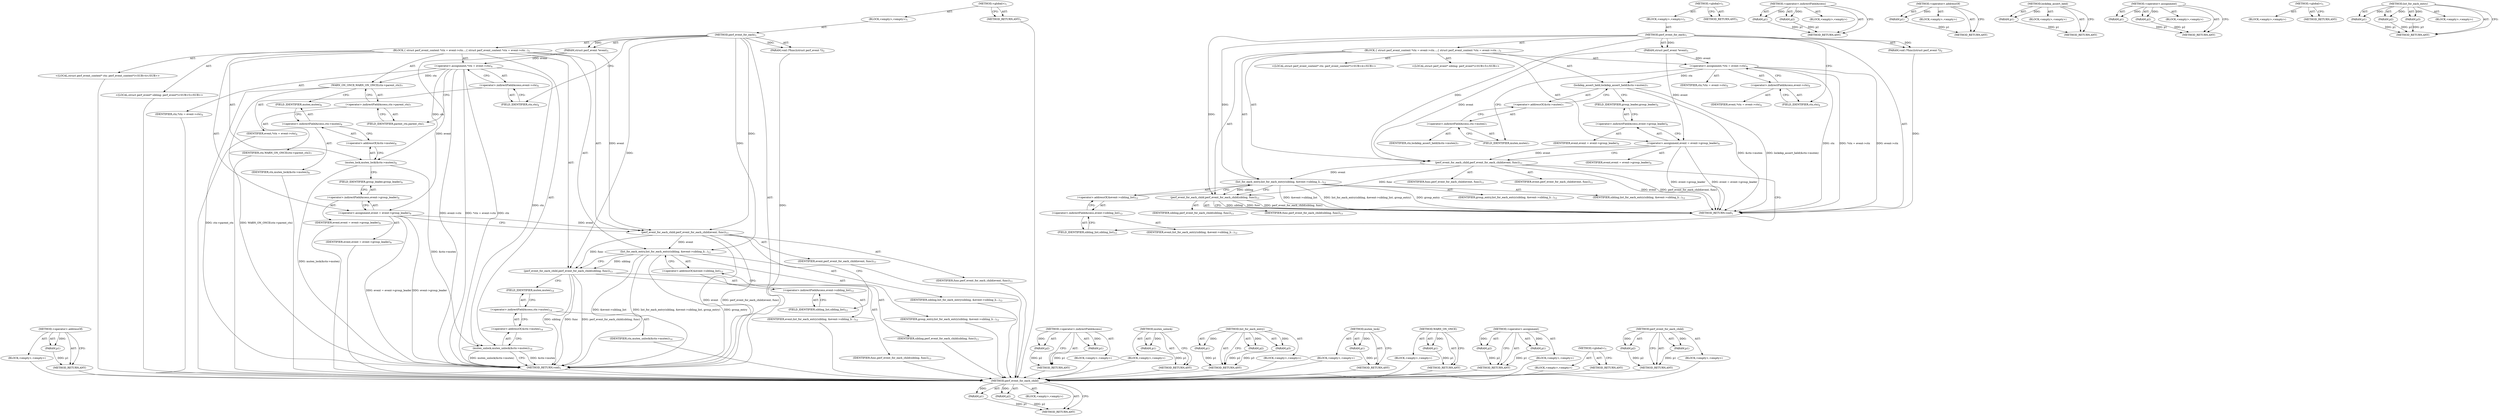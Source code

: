 digraph "list_for_each_entry" {
vulnerable_88 [label=<(METHOD,&lt;operator&gt;.addressOf)>];
vulnerable_89 [label=<(PARAM,p1)>];
vulnerable_90 [label=<(BLOCK,&lt;empty&gt;,&lt;empty&gt;)>];
vulnerable_91 [label=<(METHOD_RETURN,ANY)>];
vulnerable_6 [label=<(METHOD,&lt;global&gt;)<SUB>1</SUB>>];
vulnerable_7 [label=<(BLOCK,&lt;empty&gt;,&lt;empty&gt;)<SUB>1</SUB>>];
vulnerable_8 [label=<(METHOD,perf_event_for_each)<SUB>1</SUB>>];
vulnerable_9 [label=<(PARAM,struct perf_event *event)<SUB>1</SUB>>];
vulnerable_10 [label=<(PARAM,void (*func)(struct perf_event *))<SUB>2</SUB>>];
vulnerable_11 [label=<(BLOCK,{
 	struct perf_event_context *ctx = event-&gt;ctx...,{
 	struct perf_event_context *ctx = event-&gt;ctx...)<SUB>3</SUB>>];
vulnerable_12 [label="<(LOCAL,struct perf_event_context* ctx: perf_event_context*)<SUB>4</SUB>>"];
vulnerable_13 [label=<(&lt;operator&gt;.assignment,*ctx = event-&gt;ctx)<SUB>4</SUB>>];
vulnerable_14 [label=<(IDENTIFIER,ctx,*ctx = event-&gt;ctx)<SUB>4</SUB>>];
vulnerable_15 [label=<(&lt;operator&gt;.indirectFieldAccess,event-&gt;ctx)<SUB>4</SUB>>];
vulnerable_16 [label=<(IDENTIFIER,event,*ctx = event-&gt;ctx)<SUB>4</SUB>>];
vulnerable_17 [label=<(FIELD_IDENTIFIER,ctx,ctx)<SUB>4</SUB>>];
vulnerable_18 [label="<(LOCAL,struct perf_event* sibling: perf_event*)<SUB>5</SUB>>"];
vulnerable_19 [label=<(WARN_ON_ONCE,WARN_ON_ONCE(ctx-&gt;parent_ctx))<SUB>7</SUB>>];
vulnerable_20 [label=<(&lt;operator&gt;.indirectFieldAccess,ctx-&gt;parent_ctx)<SUB>7</SUB>>];
vulnerable_21 [label=<(IDENTIFIER,ctx,WARN_ON_ONCE(ctx-&gt;parent_ctx))<SUB>7</SUB>>];
vulnerable_22 [label=<(FIELD_IDENTIFIER,parent_ctx,parent_ctx)<SUB>7</SUB>>];
vulnerable_23 [label=<(mutex_lock,mutex_lock(&amp;ctx-&gt;mutex))<SUB>8</SUB>>];
vulnerable_24 [label=<(&lt;operator&gt;.addressOf,&amp;ctx-&gt;mutex)<SUB>8</SUB>>];
vulnerable_25 [label=<(&lt;operator&gt;.indirectFieldAccess,ctx-&gt;mutex)<SUB>8</SUB>>];
vulnerable_26 [label=<(IDENTIFIER,ctx,mutex_lock(&amp;ctx-&gt;mutex))<SUB>8</SUB>>];
vulnerable_27 [label=<(FIELD_IDENTIFIER,mutex,mutex)<SUB>8</SUB>>];
vulnerable_28 [label=<(&lt;operator&gt;.assignment,event = event-&gt;group_leader)<SUB>9</SUB>>];
vulnerable_29 [label=<(IDENTIFIER,event,event = event-&gt;group_leader)<SUB>9</SUB>>];
vulnerable_30 [label=<(&lt;operator&gt;.indirectFieldAccess,event-&gt;group_leader)<SUB>9</SUB>>];
vulnerable_31 [label=<(IDENTIFIER,event,event = event-&gt;group_leader)<SUB>9</SUB>>];
vulnerable_32 [label=<(FIELD_IDENTIFIER,group_leader,group_leader)<SUB>9</SUB>>];
vulnerable_33 [label=<(perf_event_for_each_child,perf_event_for_each_child(event, func))<SUB>11</SUB>>];
vulnerable_34 [label=<(IDENTIFIER,event,perf_event_for_each_child(event, func))<SUB>11</SUB>>];
vulnerable_35 [label=<(IDENTIFIER,func,perf_event_for_each_child(event, func))<SUB>11</SUB>>];
vulnerable_36 [label=<(list_for_each_entry,list_for_each_entry(sibling, &amp;event-&gt;sibling_li...)<SUB>12</SUB>>];
vulnerable_37 [label=<(IDENTIFIER,sibling,list_for_each_entry(sibling, &amp;event-&gt;sibling_li...)<SUB>12</SUB>>];
vulnerable_38 [label=<(&lt;operator&gt;.addressOf,&amp;event-&gt;sibling_list)<SUB>12</SUB>>];
vulnerable_39 [label=<(&lt;operator&gt;.indirectFieldAccess,event-&gt;sibling_list)<SUB>12</SUB>>];
vulnerable_40 [label=<(IDENTIFIER,event,list_for_each_entry(sibling, &amp;event-&gt;sibling_li...)<SUB>12</SUB>>];
vulnerable_41 [label=<(FIELD_IDENTIFIER,sibling_list,sibling_list)<SUB>12</SUB>>];
vulnerable_42 [label=<(IDENTIFIER,group_entry,list_for_each_entry(sibling, &amp;event-&gt;sibling_li...)<SUB>12</SUB>>];
vulnerable_43 [label=<(perf_event_for_each_child,perf_event_for_each_child(sibling, func))<SUB>13</SUB>>];
vulnerable_44 [label=<(IDENTIFIER,sibling,perf_event_for_each_child(sibling, func))<SUB>13</SUB>>];
vulnerable_45 [label=<(IDENTIFIER,func,perf_event_for_each_child(sibling, func))<SUB>13</SUB>>];
vulnerable_46 [label=<(mutex_unlock,mutex_unlock(&amp;ctx-&gt;mutex))<SUB>14</SUB>>];
vulnerable_47 [label=<(&lt;operator&gt;.addressOf,&amp;ctx-&gt;mutex)<SUB>14</SUB>>];
vulnerable_48 [label=<(&lt;operator&gt;.indirectFieldAccess,ctx-&gt;mutex)<SUB>14</SUB>>];
vulnerable_49 [label=<(IDENTIFIER,ctx,mutex_unlock(&amp;ctx-&gt;mutex))<SUB>14</SUB>>];
vulnerable_50 [label=<(FIELD_IDENTIFIER,mutex,mutex)<SUB>14</SUB>>];
vulnerable_51 [label=<(METHOD_RETURN,void)<SUB>1</SUB>>];
vulnerable_53 [label=<(METHOD_RETURN,ANY)<SUB>1</SUB>>];
vulnerable_75 [label=<(METHOD,&lt;operator&gt;.indirectFieldAccess)>];
vulnerable_76 [label=<(PARAM,p1)>];
vulnerable_77 [label=<(PARAM,p2)>];
vulnerable_78 [label=<(BLOCK,&lt;empty&gt;,&lt;empty&gt;)>];
vulnerable_79 [label=<(METHOD_RETURN,ANY)>];
vulnerable_103 [label=<(METHOD,mutex_unlock)>];
vulnerable_104 [label=<(PARAM,p1)>];
vulnerable_105 [label=<(BLOCK,&lt;empty&gt;,&lt;empty&gt;)>];
vulnerable_106 [label=<(METHOD_RETURN,ANY)>];
vulnerable_97 [label=<(METHOD,list_for_each_entry)>];
vulnerable_98 [label=<(PARAM,p1)>];
vulnerable_99 [label=<(PARAM,p2)>];
vulnerable_100 [label=<(PARAM,p3)>];
vulnerable_101 [label=<(BLOCK,&lt;empty&gt;,&lt;empty&gt;)>];
vulnerable_102 [label=<(METHOD_RETURN,ANY)>];
vulnerable_84 [label=<(METHOD,mutex_lock)>];
vulnerable_85 [label=<(PARAM,p1)>];
vulnerable_86 [label=<(BLOCK,&lt;empty&gt;,&lt;empty&gt;)>];
vulnerable_87 [label=<(METHOD_RETURN,ANY)>];
vulnerable_80 [label=<(METHOD,WARN_ON_ONCE)>];
vulnerable_81 [label=<(PARAM,p1)>];
vulnerable_82 [label=<(BLOCK,&lt;empty&gt;,&lt;empty&gt;)>];
vulnerable_83 [label=<(METHOD_RETURN,ANY)>];
vulnerable_70 [label=<(METHOD,&lt;operator&gt;.assignment)>];
vulnerable_71 [label=<(PARAM,p1)>];
vulnerable_72 [label=<(PARAM,p2)>];
vulnerable_73 [label=<(BLOCK,&lt;empty&gt;,&lt;empty&gt;)>];
vulnerable_74 [label=<(METHOD_RETURN,ANY)>];
vulnerable_64 [label=<(METHOD,&lt;global&gt;)<SUB>1</SUB>>];
vulnerable_65 [label=<(BLOCK,&lt;empty&gt;,&lt;empty&gt;)>];
vulnerable_66 [label=<(METHOD_RETURN,ANY)>];
vulnerable_92 [label=<(METHOD,perf_event_for_each_child)>];
vulnerable_93 [label=<(PARAM,p1)>];
vulnerable_94 [label=<(PARAM,p2)>];
vulnerable_95 [label=<(BLOCK,&lt;empty&gt;,&lt;empty&gt;)>];
vulnerable_96 [label=<(METHOD_RETURN,ANY)>];
fixed_79 [label=<(METHOD,perf_event_for_each_child)>];
fixed_80 [label=<(PARAM,p1)>];
fixed_81 [label=<(PARAM,p2)>];
fixed_82 [label=<(BLOCK,&lt;empty&gt;,&lt;empty&gt;)>];
fixed_83 [label=<(METHOD_RETURN,ANY)>];
fixed_6 [label=<(METHOD,&lt;global&gt;)<SUB>1</SUB>>];
fixed_7 [label=<(BLOCK,&lt;empty&gt;,&lt;empty&gt;)<SUB>1</SUB>>];
fixed_8 [label=<(METHOD,perf_event_for_each)<SUB>1</SUB>>];
fixed_9 [label=<(PARAM,struct perf_event *event)<SUB>1</SUB>>];
fixed_10 [label=<(PARAM,void (*func)(struct perf_event *))<SUB>2</SUB>>];
fixed_11 [label=<(BLOCK,{
 	struct perf_event_context *ctx = event-&gt;ctx...,{
 	struct perf_event_context *ctx = event-&gt;ctx...)<SUB>3</SUB>>];
fixed_12 [label="<(LOCAL,struct perf_event_context* ctx: perf_event_context*)<SUB>4</SUB>>"];
fixed_13 [label=<(&lt;operator&gt;.assignment,*ctx = event-&gt;ctx)<SUB>4</SUB>>];
fixed_14 [label=<(IDENTIFIER,ctx,*ctx = event-&gt;ctx)<SUB>4</SUB>>];
fixed_15 [label=<(&lt;operator&gt;.indirectFieldAccess,event-&gt;ctx)<SUB>4</SUB>>];
fixed_16 [label=<(IDENTIFIER,event,*ctx = event-&gt;ctx)<SUB>4</SUB>>];
fixed_17 [label=<(FIELD_IDENTIFIER,ctx,ctx)<SUB>4</SUB>>];
fixed_18 [label="<(LOCAL,struct perf_event* sibling: perf_event*)<SUB>5</SUB>>"];
fixed_19 [label=<(lockdep_assert_held,lockdep_assert_held(&amp;ctx-&gt;mutex))<SUB>7</SUB>>];
fixed_20 [label=<(&lt;operator&gt;.addressOf,&amp;ctx-&gt;mutex)<SUB>7</SUB>>];
fixed_21 [label=<(&lt;operator&gt;.indirectFieldAccess,ctx-&gt;mutex)<SUB>7</SUB>>];
fixed_22 [label=<(IDENTIFIER,ctx,lockdep_assert_held(&amp;ctx-&gt;mutex))<SUB>7</SUB>>];
fixed_23 [label=<(FIELD_IDENTIFIER,mutex,mutex)<SUB>7</SUB>>];
fixed_24 [label=<(&lt;operator&gt;.assignment,event = event-&gt;group_leader)<SUB>9</SUB>>];
fixed_25 [label=<(IDENTIFIER,event,event = event-&gt;group_leader)<SUB>9</SUB>>];
fixed_26 [label=<(&lt;operator&gt;.indirectFieldAccess,event-&gt;group_leader)<SUB>9</SUB>>];
fixed_27 [label=<(IDENTIFIER,event,event = event-&gt;group_leader)<SUB>9</SUB>>];
fixed_28 [label=<(FIELD_IDENTIFIER,group_leader,group_leader)<SUB>9</SUB>>];
fixed_29 [label=<(perf_event_for_each_child,perf_event_for_each_child(event, func))<SUB>11</SUB>>];
fixed_30 [label=<(IDENTIFIER,event,perf_event_for_each_child(event, func))<SUB>11</SUB>>];
fixed_31 [label=<(IDENTIFIER,func,perf_event_for_each_child(event, func))<SUB>11</SUB>>];
fixed_32 [label=<(list_for_each_entry,list_for_each_entry(sibling, &amp;event-&gt;sibling_li...)<SUB>12</SUB>>];
fixed_33 [label=<(IDENTIFIER,sibling,list_for_each_entry(sibling, &amp;event-&gt;sibling_li...)<SUB>12</SUB>>];
fixed_34 [label=<(&lt;operator&gt;.addressOf,&amp;event-&gt;sibling_list)<SUB>12</SUB>>];
fixed_35 [label=<(&lt;operator&gt;.indirectFieldAccess,event-&gt;sibling_list)<SUB>12</SUB>>];
fixed_36 [label=<(IDENTIFIER,event,list_for_each_entry(sibling, &amp;event-&gt;sibling_li...)<SUB>12</SUB>>];
fixed_37 [label=<(FIELD_IDENTIFIER,sibling_list,sibling_list)<SUB>12</SUB>>];
fixed_38 [label=<(IDENTIFIER,group_entry,list_for_each_entry(sibling, &amp;event-&gt;sibling_li...)<SUB>12</SUB>>];
fixed_39 [label=<(perf_event_for_each_child,perf_event_for_each_child(sibling, func))<SUB>13</SUB>>];
fixed_40 [label=<(IDENTIFIER,sibling,perf_event_for_each_child(sibling, func))<SUB>13</SUB>>];
fixed_41 [label=<(IDENTIFIER,func,perf_event_for_each_child(sibling, func))<SUB>13</SUB>>];
fixed_42 [label=<(METHOD_RETURN,void)<SUB>1</SUB>>];
fixed_44 [label=<(METHOD_RETURN,ANY)<SUB>1</SUB>>];
fixed_66 [label=<(METHOD,&lt;operator&gt;.indirectFieldAccess)>];
fixed_67 [label=<(PARAM,p1)>];
fixed_68 [label=<(PARAM,p2)>];
fixed_69 [label=<(BLOCK,&lt;empty&gt;,&lt;empty&gt;)>];
fixed_70 [label=<(METHOD_RETURN,ANY)>];
fixed_75 [label=<(METHOD,&lt;operator&gt;.addressOf)>];
fixed_76 [label=<(PARAM,p1)>];
fixed_77 [label=<(BLOCK,&lt;empty&gt;,&lt;empty&gt;)>];
fixed_78 [label=<(METHOD_RETURN,ANY)>];
fixed_71 [label=<(METHOD,lockdep_assert_held)>];
fixed_72 [label=<(PARAM,p1)>];
fixed_73 [label=<(BLOCK,&lt;empty&gt;,&lt;empty&gt;)>];
fixed_74 [label=<(METHOD_RETURN,ANY)>];
fixed_61 [label=<(METHOD,&lt;operator&gt;.assignment)>];
fixed_62 [label=<(PARAM,p1)>];
fixed_63 [label=<(PARAM,p2)>];
fixed_64 [label=<(BLOCK,&lt;empty&gt;,&lt;empty&gt;)>];
fixed_65 [label=<(METHOD_RETURN,ANY)>];
fixed_55 [label=<(METHOD,&lt;global&gt;)<SUB>1</SUB>>];
fixed_56 [label=<(BLOCK,&lt;empty&gt;,&lt;empty&gt;)>];
fixed_57 [label=<(METHOD_RETURN,ANY)>];
fixed_84 [label=<(METHOD,list_for_each_entry)>];
fixed_85 [label=<(PARAM,p1)>];
fixed_86 [label=<(PARAM,p2)>];
fixed_87 [label=<(PARAM,p3)>];
fixed_88 [label=<(BLOCK,&lt;empty&gt;,&lt;empty&gt;)>];
fixed_89 [label=<(METHOD_RETURN,ANY)>];
vulnerable_88 -> vulnerable_89  [key=0, label="AST: "];
vulnerable_88 -> vulnerable_89  [key=1, label="DDG: "];
vulnerable_88 -> vulnerable_90  [key=0, label="AST: "];
vulnerable_88 -> vulnerable_91  [key=0, label="AST: "];
vulnerable_88 -> vulnerable_91  [key=1, label="CFG: "];
vulnerable_89 -> vulnerable_91  [key=0, label="DDG: p1"];
vulnerable_90 -> fixed_79  [key=0];
vulnerable_91 -> fixed_79  [key=0];
vulnerable_6 -> vulnerable_7  [key=0, label="AST: "];
vulnerable_6 -> vulnerable_53  [key=0, label="AST: "];
vulnerable_6 -> vulnerable_53  [key=1, label="CFG: "];
vulnerable_7 -> vulnerable_8  [key=0, label="AST: "];
vulnerable_8 -> vulnerable_9  [key=0, label="AST: "];
vulnerable_8 -> vulnerable_9  [key=1, label="DDG: "];
vulnerable_8 -> vulnerable_10  [key=0, label="AST: "];
vulnerable_8 -> vulnerable_10  [key=1, label="DDG: "];
vulnerable_8 -> vulnerable_11  [key=0, label="AST: "];
vulnerable_8 -> vulnerable_51  [key=0, label="AST: "];
vulnerable_8 -> vulnerable_17  [key=0, label="CFG: "];
vulnerable_8 -> vulnerable_33  [key=0, label="DDG: "];
vulnerable_8 -> vulnerable_36  [key=0, label="DDG: "];
vulnerable_8 -> vulnerable_43  [key=0, label="DDG: "];
vulnerable_9 -> vulnerable_13  [key=0, label="DDG: event"];
vulnerable_9 -> vulnerable_28  [key=0, label="DDG: event"];
vulnerable_9 -> vulnerable_33  [key=0, label="DDG: event"];
vulnerable_10 -> vulnerable_51  [key=0, label="DDG: "];
vulnerable_11 -> vulnerable_12  [key=0, label="AST: "];
vulnerable_11 -> vulnerable_13  [key=0, label="AST: "];
vulnerable_11 -> vulnerable_18  [key=0, label="AST: "];
vulnerable_11 -> vulnerable_19  [key=0, label="AST: "];
vulnerable_11 -> vulnerable_23  [key=0, label="AST: "];
vulnerable_11 -> vulnerable_28  [key=0, label="AST: "];
vulnerable_11 -> vulnerable_33  [key=0, label="AST: "];
vulnerable_11 -> vulnerable_36  [key=0, label="AST: "];
vulnerable_11 -> vulnerable_43  [key=0, label="AST: "];
vulnerable_11 -> vulnerable_46  [key=0, label="AST: "];
vulnerable_12 -> fixed_79  [key=0];
vulnerable_13 -> vulnerable_14  [key=0, label="AST: "];
vulnerable_13 -> vulnerable_15  [key=0, label="AST: "];
vulnerable_13 -> vulnerable_22  [key=0, label="CFG: "];
vulnerable_13 -> vulnerable_51  [key=0, label="DDG: ctx"];
vulnerable_13 -> vulnerable_51  [key=1, label="DDG: event-&gt;ctx"];
vulnerable_13 -> vulnerable_51  [key=2, label="DDG: *ctx = event-&gt;ctx"];
vulnerable_13 -> vulnerable_19  [key=0, label="DDG: ctx"];
vulnerable_13 -> vulnerable_23  [key=0, label="DDG: ctx"];
vulnerable_13 -> vulnerable_46  [key=0, label="DDG: ctx"];
vulnerable_14 -> fixed_79  [key=0];
vulnerable_15 -> vulnerable_16  [key=0, label="AST: "];
vulnerable_15 -> vulnerable_17  [key=0, label="AST: "];
vulnerable_15 -> vulnerable_13  [key=0, label="CFG: "];
vulnerable_16 -> fixed_79  [key=0];
vulnerable_17 -> vulnerable_15  [key=0, label="CFG: "];
vulnerable_18 -> fixed_79  [key=0];
vulnerable_19 -> vulnerable_20  [key=0, label="AST: "];
vulnerable_19 -> vulnerable_27  [key=0, label="CFG: "];
vulnerable_19 -> vulnerable_51  [key=0, label="DDG: ctx-&gt;parent_ctx"];
vulnerable_19 -> vulnerable_51  [key=1, label="DDG: WARN_ON_ONCE(ctx-&gt;parent_ctx)"];
vulnerable_20 -> vulnerable_21  [key=0, label="AST: "];
vulnerable_20 -> vulnerable_22  [key=0, label="AST: "];
vulnerable_20 -> vulnerable_19  [key=0, label="CFG: "];
vulnerable_21 -> fixed_79  [key=0];
vulnerable_22 -> vulnerable_20  [key=0, label="CFG: "];
vulnerable_23 -> vulnerable_24  [key=0, label="AST: "];
vulnerable_23 -> vulnerable_32  [key=0, label="CFG: "];
vulnerable_23 -> vulnerable_51  [key=0, label="DDG: mutex_lock(&amp;ctx-&gt;mutex)"];
vulnerable_23 -> vulnerable_46  [key=0, label="DDG: &amp;ctx-&gt;mutex"];
vulnerable_24 -> vulnerable_25  [key=0, label="AST: "];
vulnerable_24 -> vulnerable_23  [key=0, label="CFG: "];
vulnerable_25 -> vulnerable_26  [key=0, label="AST: "];
vulnerable_25 -> vulnerable_27  [key=0, label="AST: "];
vulnerable_25 -> vulnerable_24  [key=0, label="CFG: "];
vulnerable_26 -> fixed_79  [key=0];
vulnerable_27 -> vulnerable_25  [key=0, label="CFG: "];
vulnerable_28 -> vulnerable_29  [key=0, label="AST: "];
vulnerable_28 -> vulnerable_30  [key=0, label="AST: "];
vulnerable_28 -> vulnerable_33  [key=0, label="CFG: "];
vulnerable_28 -> vulnerable_33  [key=1, label="DDG: event"];
vulnerable_28 -> vulnerable_51  [key=0, label="DDG: event-&gt;group_leader"];
vulnerable_28 -> vulnerable_51  [key=1, label="DDG: event = event-&gt;group_leader"];
vulnerable_29 -> fixed_79  [key=0];
vulnerable_30 -> vulnerable_31  [key=0, label="AST: "];
vulnerable_30 -> vulnerable_32  [key=0, label="AST: "];
vulnerable_30 -> vulnerable_28  [key=0, label="CFG: "];
vulnerable_31 -> fixed_79  [key=0];
vulnerable_32 -> vulnerable_30  [key=0, label="CFG: "];
vulnerable_33 -> vulnerable_34  [key=0, label="AST: "];
vulnerable_33 -> vulnerable_35  [key=0, label="AST: "];
vulnerable_33 -> vulnerable_41  [key=0, label="CFG: "];
vulnerable_33 -> vulnerable_51  [key=0, label="DDG: event"];
vulnerable_33 -> vulnerable_51  [key=1, label="DDG: perf_event_for_each_child(event, func)"];
vulnerable_33 -> vulnerable_36  [key=0, label="DDG: event"];
vulnerable_33 -> vulnerable_43  [key=0, label="DDG: func"];
vulnerable_34 -> fixed_79  [key=0];
vulnerable_35 -> fixed_79  [key=0];
vulnerable_36 -> vulnerable_37  [key=0, label="AST: "];
vulnerable_36 -> vulnerable_38  [key=0, label="AST: "];
vulnerable_36 -> vulnerable_42  [key=0, label="AST: "];
vulnerable_36 -> vulnerable_43  [key=0, label="CFG: "];
vulnerable_36 -> vulnerable_43  [key=1, label="DDG: sibling"];
vulnerable_36 -> vulnerable_51  [key=0, label="DDG: &amp;event-&gt;sibling_list"];
vulnerable_36 -> vulnerable_51  [key=1, label="DDG: list_for_each_entry(sibling, &amp;event-&gt;sibling_list, group_entry)"];
vulnerable_36 -> vulnerable_51  [key=2, label="DDG: group_entry"];
vulnerable_37 -> fixed_79  [key=0];
vulnerable_38 -> vulnerable_39  [key=0, label="AST: "];
vulnerable_38 -> vulnerable_36  [key=0, label="CFG: "];
vulnerable_39 -> vulnerable_40  [key=0, label="AST: "];
vulnerable_39 -> vulnerable_41  [key=0, label="AST: "];
vulnerable_39 -> vulnerable_38  [key=0, label="CFG: "];
vulnerable_40 -> fixed_79  [key=0];
vulnerable_41 -> vulnerable_39  [key=0, label="CFG: "];
vulnerable_42 -> fixed_79  [key=0];
vulnerable_43 -> vulnerable_44  [key=0, label="AST: "];
vulnerable_43 -> vulnerable_45  [key=0, label="AST: "];
vulnerable_43 -> vulnerable_50  [key=0, label="CFG: "];
vulnerable_43 -> vulnerable_51  [key=0, label="DDG: sibling"];
vulnerable_43 -> vulnerable_51  [key=1, label="DDG: func"];
vulnerable_43 -> vulnerable_51  [key=2, label="DDG: perf_event_for_each_child(sibling, func)"];
vulnerable_44 -> fixed_79  [key=0];
vulnerable_45 -> fixed_79  [key=0];
vulnerable_46 -> vulnerable_47  [key=0, label="AST: "];
vulnerable_46 -> vulnerable_51  [key=0, label="CFG: "];
vulnerable_46 -> vulnerable_51  [key=1, label="DDG: &amp;ctx-&gt;mutex"];
vulnerable_46 -> vulnerable_51  [key=2, label="DDG: mutex_unlock(&amp;ctx-&gt;mutex)"];
vulnerable_47 -> vulnerable_48  [key=0, label="AST: "];
vulnerable_47 -> vulnerable_46  [key=0, label="CFG: "];
vulnerable_48 -> vulnerable_49  [key=0, label="AST: "];
vulnerable_48 -> vulnerable_50  [key=0, label="AST: "];
vulnerable_48 -> vulnerable_47  [key=0, label="CFG: "];
vulnerable_49 -> fixed_79  [key=0];
vulnerable_50 -> vulnerable_48  [key=0, label="CFG: "];
vulnerable_51 -> fixed_79  [key=0];
vulnerable_53 -> fixed_79  [key=0];
vulnerable_75 -> vulnerable_76  [key=0, label="AST: "];
vulnerable_75 -> vulnerable_76  [key=1, label="DDG: "];
vulnerable_75 -> vulnerable_78  [key=0, label="AST: "];
vulnerable_75 -> vulnerable_77  [key=0, label="AST: "];
vulnerable_75 -> vulnerable_77  [key=1, label="DDG: "];
vulnerable_75 -> vulnerable_79  [key=0, label="AST: "];
vulnerable_75 -> vulnerable_79  [key=1, label="CFG: "];
vulnerable_76 -> vulnerable_79  [key=0, label="DDG: p1"];
vulnerable_77 -> vulnerable_79  [key=0, label="DDG: p2"];
vulnerable_78 -> fixed_79  [key=0];
vulnerable_79 -> fixed_79  [key=0];
vulnerable_103 -> vulnerable_104  [key=0, label="AST: "];
vulnerable_103 -> vulnerable_104  [key=1, label="DDG: "];
vulnerable_103 -> vulnerable_105  [key=0, label="AST: "];
vulnerable_103 -> vulnerable_106  [key=0, label="AST: "];
vulnerable_103 -> vulnerable_106  [key=1, label="CFG: "];
vulnerable_104 -> vulnerable_106  [key=0, label="DDG: p1"];
vulnerable_105 -> fixed_79  [key=0];
vulnerable_106 -> fixed_79  [key=0];
vulnerable_97 -> vulnerable_98  [key=0, label="AST: "];
vulnerable_97 -> vulnerable_98  [key=1, label="DDG: "];
vulnerable_97 -> vulnerable_101  [key=0, label="AST: "];
vulnerable_97 -> vulnerable_99  [key=0, label="AST: "];
vulnerable_97 -> vulnerable_99  [key=1, label="DDG: "];
vulnerable_97 -> vulnerable_102  [key=0, label="AST: "];
vulnerable_97 -> vulnerable_102  [key=1, label="CFG: "];
vulnerable_97 -> vulnerable_100  [key=0, label="AST: "];
vulnerable_97 -> vulnerable_100  [key=1, label="DDG: "];
vulnerable_98 -> vulnerable_102  [key=0, label="DDG: p1"];
vulnerable_99 -> vulnerable_102  [key=0, label="DDG: p2"];
vulnerable_100 -> vulnerable_102  [key=0, label="DDG: p3"];
vulnerable_101 -> fixed_79  [key=0];
vulnerable_102 -> fixed_79  [key=0];
vulnerable_84 -> vulnerable_85  [key=0, label="AST: "];
vulnerable_84 -> vulnerable_85  [key=1, label="DDG: "];
vulnerable_84 -> vulnerable_86  [key=0, label="AST: "];
vulnerable_84 -> vulnerable_87  [key=0, label="AST: "];
vulnerable_84 -> vulnerable_87  [key=1, label="CFG: "];
vulnerable_85 -> vulnerable_87  [key=0, label="DDG: p1"];
vulnerable_86 -> fixed_79  [key=0];
vulnerable_87 -> fixed_79  [key=0];
vulnerable_80 -> vulnerable_81  [key=0, label="AST: "];
vulnerable_80 -> vulnerable_81  [key=1, label="DDG: "];
vulnerable_80 -> vulnerable_82  [key=0, label="AST: "];
vulnerable_80 -> vulnerable_83  [key=0, label="AST: "];
vulnerable_80 -> vulnerable_83  [key=1, label="CFG: "];
vulnerable_81 -> vulnerable_83  [key=0, label="DDG: p1"];
vulnerable_82 -> fixed_79  [key=0];
vulnerable_83 -> fixed_79  [key=0];
vulnerable_70 -> vulnerable_71  [key=0, label="AST: "];
vulnerable_70 -> vulnerable_71  [key=1, label="DDG: "];
vulnerable_70 -> vulnerable_73  [key=0, label="AST: "];
vulnerable_70 -> vulnerable_72  [key=0, label="AST: "];
vulnerable_70 -> vulnerable_72  [key=1, label="DDG: "];
vulnerable_70 -> vulnerable_74  [key=0, label="AST: "];
vulnerable_70 -> vulnerable_74  [key=1, label="CFG: "];
vulnerable_71 -> vulnerable_74  [key=0, label="DDG: p1"];
vulnerable_72 -> vulnerable_74  [key=0, label="DDG: p2"];
vulnerable_73 -> fixed_79  [key=0];
vulnerable_74 -> fixed_79  [key=0];
vulnerable_64 -> vulnerable_65  [key=0, label="AST: "];
vulnerable_64 -> vulnerable_66  [key=0, label="AST: "];
vulnerable_64 -> vulnerable_66  [key=1, label="CFG: "];
vulnerable_65 -> fixed_79  [key=0];
vulnerable_66 -> fixed_79  [key=0];
vulnerable_92 -> vulnerable_93  [key=0, label="AST: "];
vulnerable_92 -> vulnerable_93  [key=1, label="DDG: "];
vulnerable_92 -> vulnerable_95  [key=0, label="AST: "];
vulnerable_92 -> vulnerable_94  [key=0, label="AST: "];
vulnerable_92 -> vulnerable_94  [key=1, label="DDG: "];
vulnerable_92 -> vulnerable_96  [key=0, label="AST: "];
vulnerable_92 -> vulnerable_96  [key=1, label="CFG: "];
vulnerable_93 -> vulnerable_96  [key=0, label="DDG: p1"];
vulnerable_94 -> vulnerable_96  [key=0, label="DDG: p2"];
vulnerable_95 -> fixed_79  [key=0];
vulnerable_96 -> fixed_79  [key=0];
fixed_79 -> fixed_80  [key=0, label="AST: "];
fixed_79 -> fixed_80  [key=1, label="DDG: "];
fixed_79 -> fixed_82  [key=0, label="AST: "];
fixed_79 -> fixed_81  [key=0, label="AST: "];
fixed_79 -> fixed_81  [key=1, label="DDG: "];
fixed_79 -> fixed_83  [key=0, label="AST: "];
fixed_79 -> fixed_83  [key=1, label="CFG: "];
fixed_80 -> fixed_83  [key=0, label="DDG: p1"];
fixed_81 -> fixed_83  [key=0, label="DDG: p2"];
fixed_6 -> fixed_7  [key=0, label="AST: "];
fixed_6 -> fixed_44  [key=0, label="AST: "];
fixed_6 -> fixed_44  [key=1, label="CFG: "];
fixed_7 -> fixed_8  [key=0, label="AST: "];
fixed_8 -> fixed_9  [key=0, label="AST: "];
fixed_8 -> fixed_9  [key=1, label="DDG: "];
fixed_8 -> fixed_10  [key=0, label="AST: "];
fixed_8 -> fixed_10  [key=1, label="DDG: "];
fixed_8 -> fixed_11  [key=0, label="AST: "];
fixed_8 -> fixed_42  [key=0, label="AST: "];
fixed_8 -> fixed_17  [key=0, label="CFG: "];
fixed_8 -> fixed_29  [key=0, label="DDG: "];
fixed_8 -> fixed_32  [key=0, label="DDG: "];
fixed_8 -> fixed_39  [key=0, label="DDG: "];
fixed_9 -> fixed_13  [key=0, label="DDG: event"];
fixed_9 -> fixed_24  [key=0, label="DDG: event"];
fixed_9 -> fixed_29  [key=0, label="DDG: event"];
fixed_10 -> fixed_42  [key=0, label="DDG: "];
fixed_11 -> fixed_12  [key=0, label="AST: "];
fixed_11 -> fixed_13  [key=0, label="AST: "];
fixed_11 -> fixed_18  [key=0, label="AST: "];
fixed_11 -> fixed_19  [key=0, label="AST: "];
fixed_11 -> fixed_24  [key=0, label="AST: "];
fixed_11 -> fixed_29  [key=0, label="AST: "];
fixed_11 -> fixed_32  [key=0, label="AST: "];
fixed_11 -> fixed_39  [key=0, label="AST: "];
fixed_13 -> fixed_14  [key=0, label="AST: "];
fixed_13 -> fixed_15  [key=0, label="AST: "];
fixed_13 -> fixed_23  [key=0, label="CFG: "];
fixed_13 -> fixed_42  [key=0, label="DDG: ctx"];
fixed_13 -> fixed_42  [key=1, label="DDG: event-&gt;ctx"];
fixed_13 -> fixed_42  [key=2, label="DDG: *ctx = event-&gt;ctx"];
fixed_13 -> fixed_19  [key=0, label="DDG: ctx"];
fixed_15 -> fixed_16  [key=0, label="AST: "];
fixed_15 -> fixed_17  [key=0, label="AST: "];
fixed_15 -> fixed_13  [key=0, label="CFG: "];
fixed_17 -> fixed_15  [key=0, label="CFG: "];
fixed_19 -> fixed_20  [key=0, label="AST: "];
fixed_19 -> fixed_28  [key=0, label="CFG: "];
fixed_19 -> fixed_42  [key=0, label="DDG: &amp;ctx-&gt;mutex"];
fixed_19 -> fixed_42  [key=1, label="DDG: lockdep_assert_held(&amp;ctx-&gt;mutex)"];
fixed_20 -> fixed_21  [key=0, label="AST: "];
fixed_20 -> fixed_19  [key=0, label="CFG: "];
fixed_21 -> fixed_22  [key=0, label="AST: "];
fixed_21 -> fixed_23  [key=0, label="AST: "];
fixed_21 -> fixed_20  [key=0, label="CFG: "];
fixed_23 -> fixed_21  [key=0, label="CFG: "];
fixed_24 -> fixed_25  [key=0, label="AST: "];
fixed_24 -> fixed_26  [key=0, label="AST: "];
fixed_24 -> fixed_29  [key=0, label="CFG: "];
fixed_24 -> fixed_29  [key=1, label="DDG: event"];
fixed_24 -> fixed_42  [key=0, label="DDG: event-&gt;group_leader"];
fixed_24 -> fixed_42  [key=1, label="DDG: event = event-&gt;group_leader"];
fixed_26 -> fixed_27  [key=0, label="AST: "];
fixed_26 -> fixed_28  [key=0, label="AST: "];
fixed_26 -> fixed_24  [key=0, label="CFG: "];
fixed_28 -> fixed_26  [key=0, label="CFG: "];
fixed_29 -> fixed_30  [key=0, label="AST: "];
fixed_29 -> fixed_31  [key=0, label="AST: "];
fixed_29 -> fixed_37  [key=0, label="CFG: "];
fixed_29 -> fixed_42  [key=0, label="DDG: event"];
fixed_29 -> fixed_42  [key=1, label="DDG: perf_event_for_each_child(event, func)"];
fixed_29 -> fixed_32  [key=0, label="DDG: event"];
fixed_29 -> fixed_39  [key=0, label="DDG: func"];
fixed_32 -> fixed_33  [key=0, label="AST: "];
fixed_32 -> fixed_34  [key=0, label="AST: "];
fixed_32 -> fixed_38  [key=0, label="AST: "];
fixed_32 -> fixed_39  [key=0, label="CFG: "];
fixed_32 -> fixed_39  [key=1, label="DDG: sibling"];
fixed_32 -> fixed_42  [key=0, label="DDG: &amp;event-&gt;sibling_list"];
fixed_32 -> fixed_42  [key=1, label="DDG: list_for_each_entry(sibling, &amp;event-&gt;sibling_list, group_entry)"];
fixed_32 -> fixed_42  [key=2, label="DDG: group_entry"];
fixed_34 -> fixed_35  [key=0, label="AST: "];
fixed_34 -> fixed_32  [key=0, label="CFG: "];
fixed_35 -> fixed_36  [key=0, label="AST: "];
fixed_35 -> fixed_37  [key=0, label="AST: "];
fixed_35 -> fixed_34  [key=0, label="CFG: "];
fixed_37 -> fixed_35  [key=0, label="CFG: "];
fixed_39 -> fixed_40  [key=0, label="AST: "];
fixed_39 -> fixed_41  [key=0, label="AST: "];
fixed_39 -> fixed_42  [key=0, label="CFG: "];
fixed_39 -> fixed_42  [key=1, label="DDG: sibling"];
fixed_39 -> fixed_42  [key=2, label="DDG: func"];
fixed_39 -> fixed_42  [key=3, label="DDG: perf_event_for_each_child(sibling, func)"];
fixed_66 -> fixed_67  [key=0, label="AST: "];
fixed_66 -> fixed_67  [key=1, label="DDG: "];
fixed_66 -> fixed_69  [key=0, label="AST: "];
fixed_66 -> fixed_68  [key=0, label="AST: "];
fixed_66 -> fixed_68  [key=1, label="DDG: "];
fixed_66 -> fixed_70  [key=0, label="AST: "];
fixed_66 -> fixed_70  [key=1, label="CFG: "];
fixed_67 -> fixed_70  [key=0, label="DDG: p1"];
fixed_68 -> fixed_70  [key=0, label="DDG: p2"];
fixed_75 -> fixed_76  [key=0, label="AST: "];
fixed_75 -> fixed_76  [key=1, label="DDG: "];
fixed_75 -> fixed_77  [key=0, label="AST: "];
fixed_75 -> fixed_78  [key=0, label="AST: "];
fixed_75 -> fixed_78  [key=1, label="CFG: "];
fixed_76 -> fixed_78  [key=0, label="DDG: p1"];
fixed_71 -> fixed_72  [key=0, label="AST: "];
fixed_71 -> fixed_72  [key=1, label="DDG: "];
fixed_71 -> fixed_73  [key=0, label="AST: "];
fixed_71 -> fixed_74  [key=0, label="AST: "];
fixed_71 -> fixed_74  [key=1, label="CFG: "];
fixed_72 -> fixed_74  [key=0, label="DDG: p1"];
fixed_61 -> fixed_62  [key=0, label="AST: "];
fixed_61 -> fixed_62  [key=1, label="DDG: "];
fixed_61 -> fixed_64  [key=0, label="AST: "];
fixed_61 -> fixed_63  [key=0, label="AST: "];
fixed_61 -> fixed_63  [key=1, label="DDG: "];
fixed_61 -> fixed_65  [key=0, label="AST: "];
fixed_61 -> fixed_65  [key=1, label="CFG: "];
fixed_62 -> fixed_65  [key=0, label="DDG: p1"];
fixed_63 -> fixed_65  [key=0, label="DDG: p2"];
fixed_55 -> fixed_56  [key=0, label="AST: "];
fixed_55 -> fixed_57  [key=0, label="AST: "];
fixed_55 -> fixed_57  [key=1, label="CFG: "];
fixed_84 -> fixed_85  [key=0, label="AST: "];
fixed_84 -> fixed_85  [key=1, label="DDG: "];
fixed_84 -> fixed_88  [key=0, label="AST: "];
fixed_84 -> fixed_86  [key=0, label="AST: "];
fixed_84 -> fixed_86  [key=1, label="DDG: "];
fixed_84 -> fixed_89  [key=0, label="AST: "];
fixed_84 -> fixed_89  [key=1, label="CFG: "];
fixed_84 -> fixed_87  [key=0, label="AST: "];
fixed_84 -> fixed_87  [key=1, label="DDG: "];
fixed_85 -> fixed_89  [key=0, label="DDG: p1"];
fixed_86 -> fixed_89  [key=0, label="DDG: p2"];
fixed_87 -> fixed_89  [key=0, label="DDG: p3"];
}
